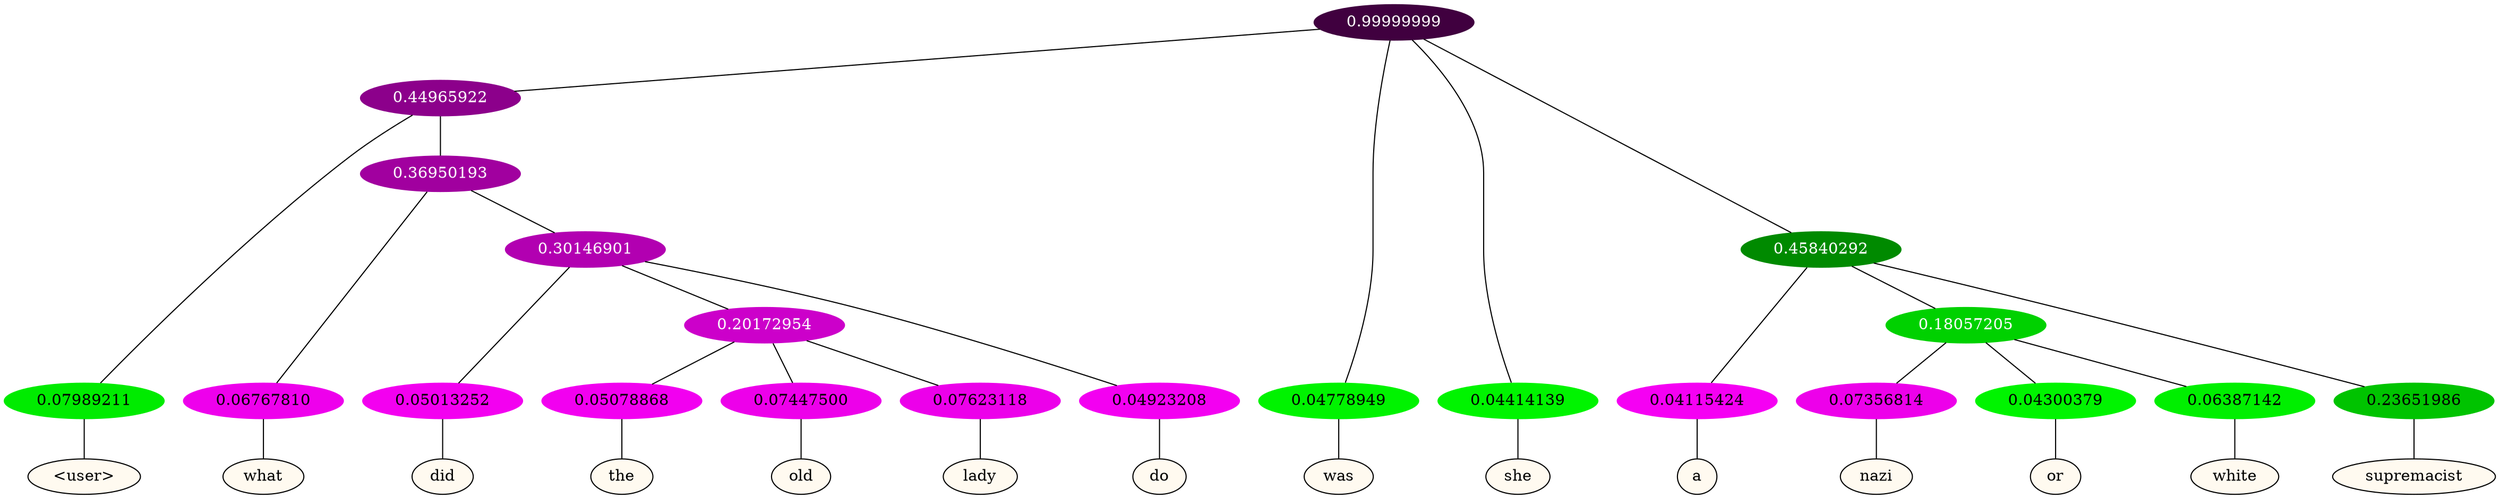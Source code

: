 graph {
	node [format=png height=0.15 nodesep=0.001 ordering=out overlap=prism overlap_scaling=0.01 ranksep=0.001 ratio=0.2 style=filled width=0.15]
	{
		rank=same
		a_w_5 [label="\<user\>" color=black fillcolor=floralwhite style="filled,solid"]
		a_w_10 [label=what color=black fillcolor=floralwhite style="filled,solid"]
		a_w_15 [label=did color=black fillcolor=floralwhite style="filled,solid"]
		a_w_18 [label=the color=black fillcolor=floralwhite style="filled,solid"]
		a_w_19 [label=old color=black fillcolor=floralwhite style="filled,solid"]
		a_w_20 [label=lady color=black fillcolor=floralwhite style="filled,solid"]
		a_w_17 [label=do color=black fillcolor=floralwhite style="filled,solid"]
		a_w_2 [label=was color=black fillcolor=floralwhite style="filled,solid"]
		a_w_3 [label=she color=black fillcolor=floralwhite style="filled,solid"]
		a_w_7 [label=a color=black fillcolor=floralwhite style="filled,solid"]
		a_w_12 [label=nazi color=black fillcolor=floralwhite style="filled,solid"]
		a_w_13 [label=or color=black fillcolor=floralwhite style="filled,solid"]
		a_w_14 [label=white color=black fillcolor=floralwhite style="filled,solid"]
		a_w_9 [label=supremacist color=black fillcolor=floralwhite style="filled,solid"]
	}
	a_n_5 -- a_w_5
	a_n_10 -- a_w_10
	a_n_15 -- a_w_15
	a_n_18 -- a_w_18
	a_n_19 -- a_w_19
	a_n_20 -- a_w_20
	a_n_17 -- a_w_17
	a_n_2 -- a_w_2
	a_n_3 -- a_w_3
	a_n_7 -- a_w_7
	a_n_12 -- a_w_12
	a_n_13 -- a_w_13
	a_n_14 -- a_w_14
	a_n_9 -- a_w_9
	{
		rank=same
		a_n_5 [label=0.07989211 color="0.334 1.000 0.920" fontcolor=black]
		a_n_10 [label=0.06767810 color="0.835 1.000 0.932" fontcolor=black]
		a_n_15 [label=0.05013252 color="0.835 1.000 0.950" fontcolor=black]
		a_n_18 [label=0.05078868 color="0.835 1.000 0.949" fontcolor=black]
		a_n_19 [label=0.07447500 color="0.835 1.000 0.926" fontcolor=black]
		a_n_20 [label=0.07623118 color="0.835 1.000 0.924" fontcolor=black]
		a_n_17 [label=0.04923208 color="0.835 1.000 0.951" fontcolor=black]
		a_n_2 [label=0.04778949 color="0.334 1.000 0.952" fontcolor=black]
		a_n_3 [label=0.04414139 color="0.334 1.000 0.956" fontcolor=black]
		a_n_7 [label=0.04115424 color="0.835 1.000 0.959" fontcolor=black]
		a_n_12 [label=0.07356814 color="0.835 1.000 0.926" fontcolor=black]
		a_n_13 [label=0.04300379 color="0.334 1.000 0.957" fontcolor=black]
		a_n_14 [label=0.06387142 color="0.334 1.000 0.936" fontcolor=black]
		a_n_9 [label=0.23651986 color="0.334 1.000 0.763" fontcolor=black]
	}
	a_n_0 [label=0.99999999 color="0.835 1.000 0.250" fontcolor=grey99]
	a_n_1 [label=0.44965922 color="0.835 1.000 0.550" fontcolor=grey99]
	a_n_0 -- a_n_1
	a_n_0 -- a_n_2
	a_n_0 -- a_n_3
	a_n_4 [label=0.45840292 color="0.334 1.000 0.542" fontcolor=grey99]
	a_n_0 -- a_n_4
	a_n_1 -- a_n_5
	a_n_6 [label=0.36950193 color="0.835 1.000 0.630" fontcolor=grey99]
	a_n_1 -- a_n_6
	a_n_4 -- a_n_7
	a_n_8 [label=0.18057205 color="0.334 1.000 0.819" fontcolor=grey99]
	a_n_4 -- a_n_8
	a_n_4 -- a_n_9
	a_n_6 -- a_n_10
	a_n_11 [label=0.30146901 color="0.835 1.000 0.699" fontcolor=grey99]
	a_n_6 -- a_n_11
	a_n_8 -- a_n_12
	a_n_8 -- a_n_13
	a_n_8 -- a_n_14
	a_n_11 -- a_n_15
	a_n_16 [label=0.20172954 color="0.835 1.000 0.798" fontcolor=grey99]
	a_n_11 -- a_n_16
	a_n_11 -- a_n_17
	a_n_16 -- a_n_18
	a_n_16 -- a_n_19
	a_n_16 -- a_n_20
}

